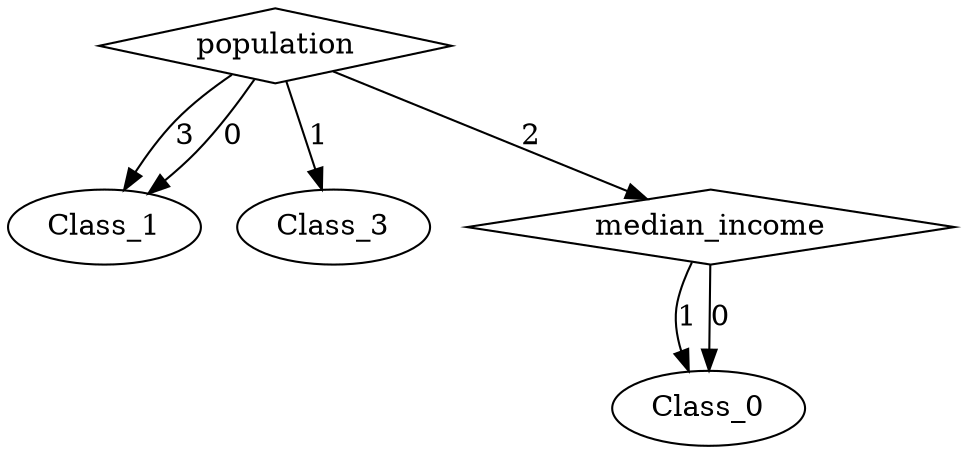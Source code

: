 digraph {
node [label=Class_0,style=""] Class_0
node [label=Class_0,style=""] Class_0
node [label=Class_1,style=""] Class_1
node [label=Class_3,style=""] Class_3
node [label=Class_1,style=""] Class_1
node [label=median_income,shape="diamond",style=""] 1
node [label=population,shape="diamond",style=""] 0

1 -> Class_0 [label="1"]
1 -> Class_0 [label="0"]
0 -> Class_1 [label="3"]
0 -> 1 [label="2"]
0 -> Class_3 [label="1"]
0 -> Class_1 [label="0"]
}